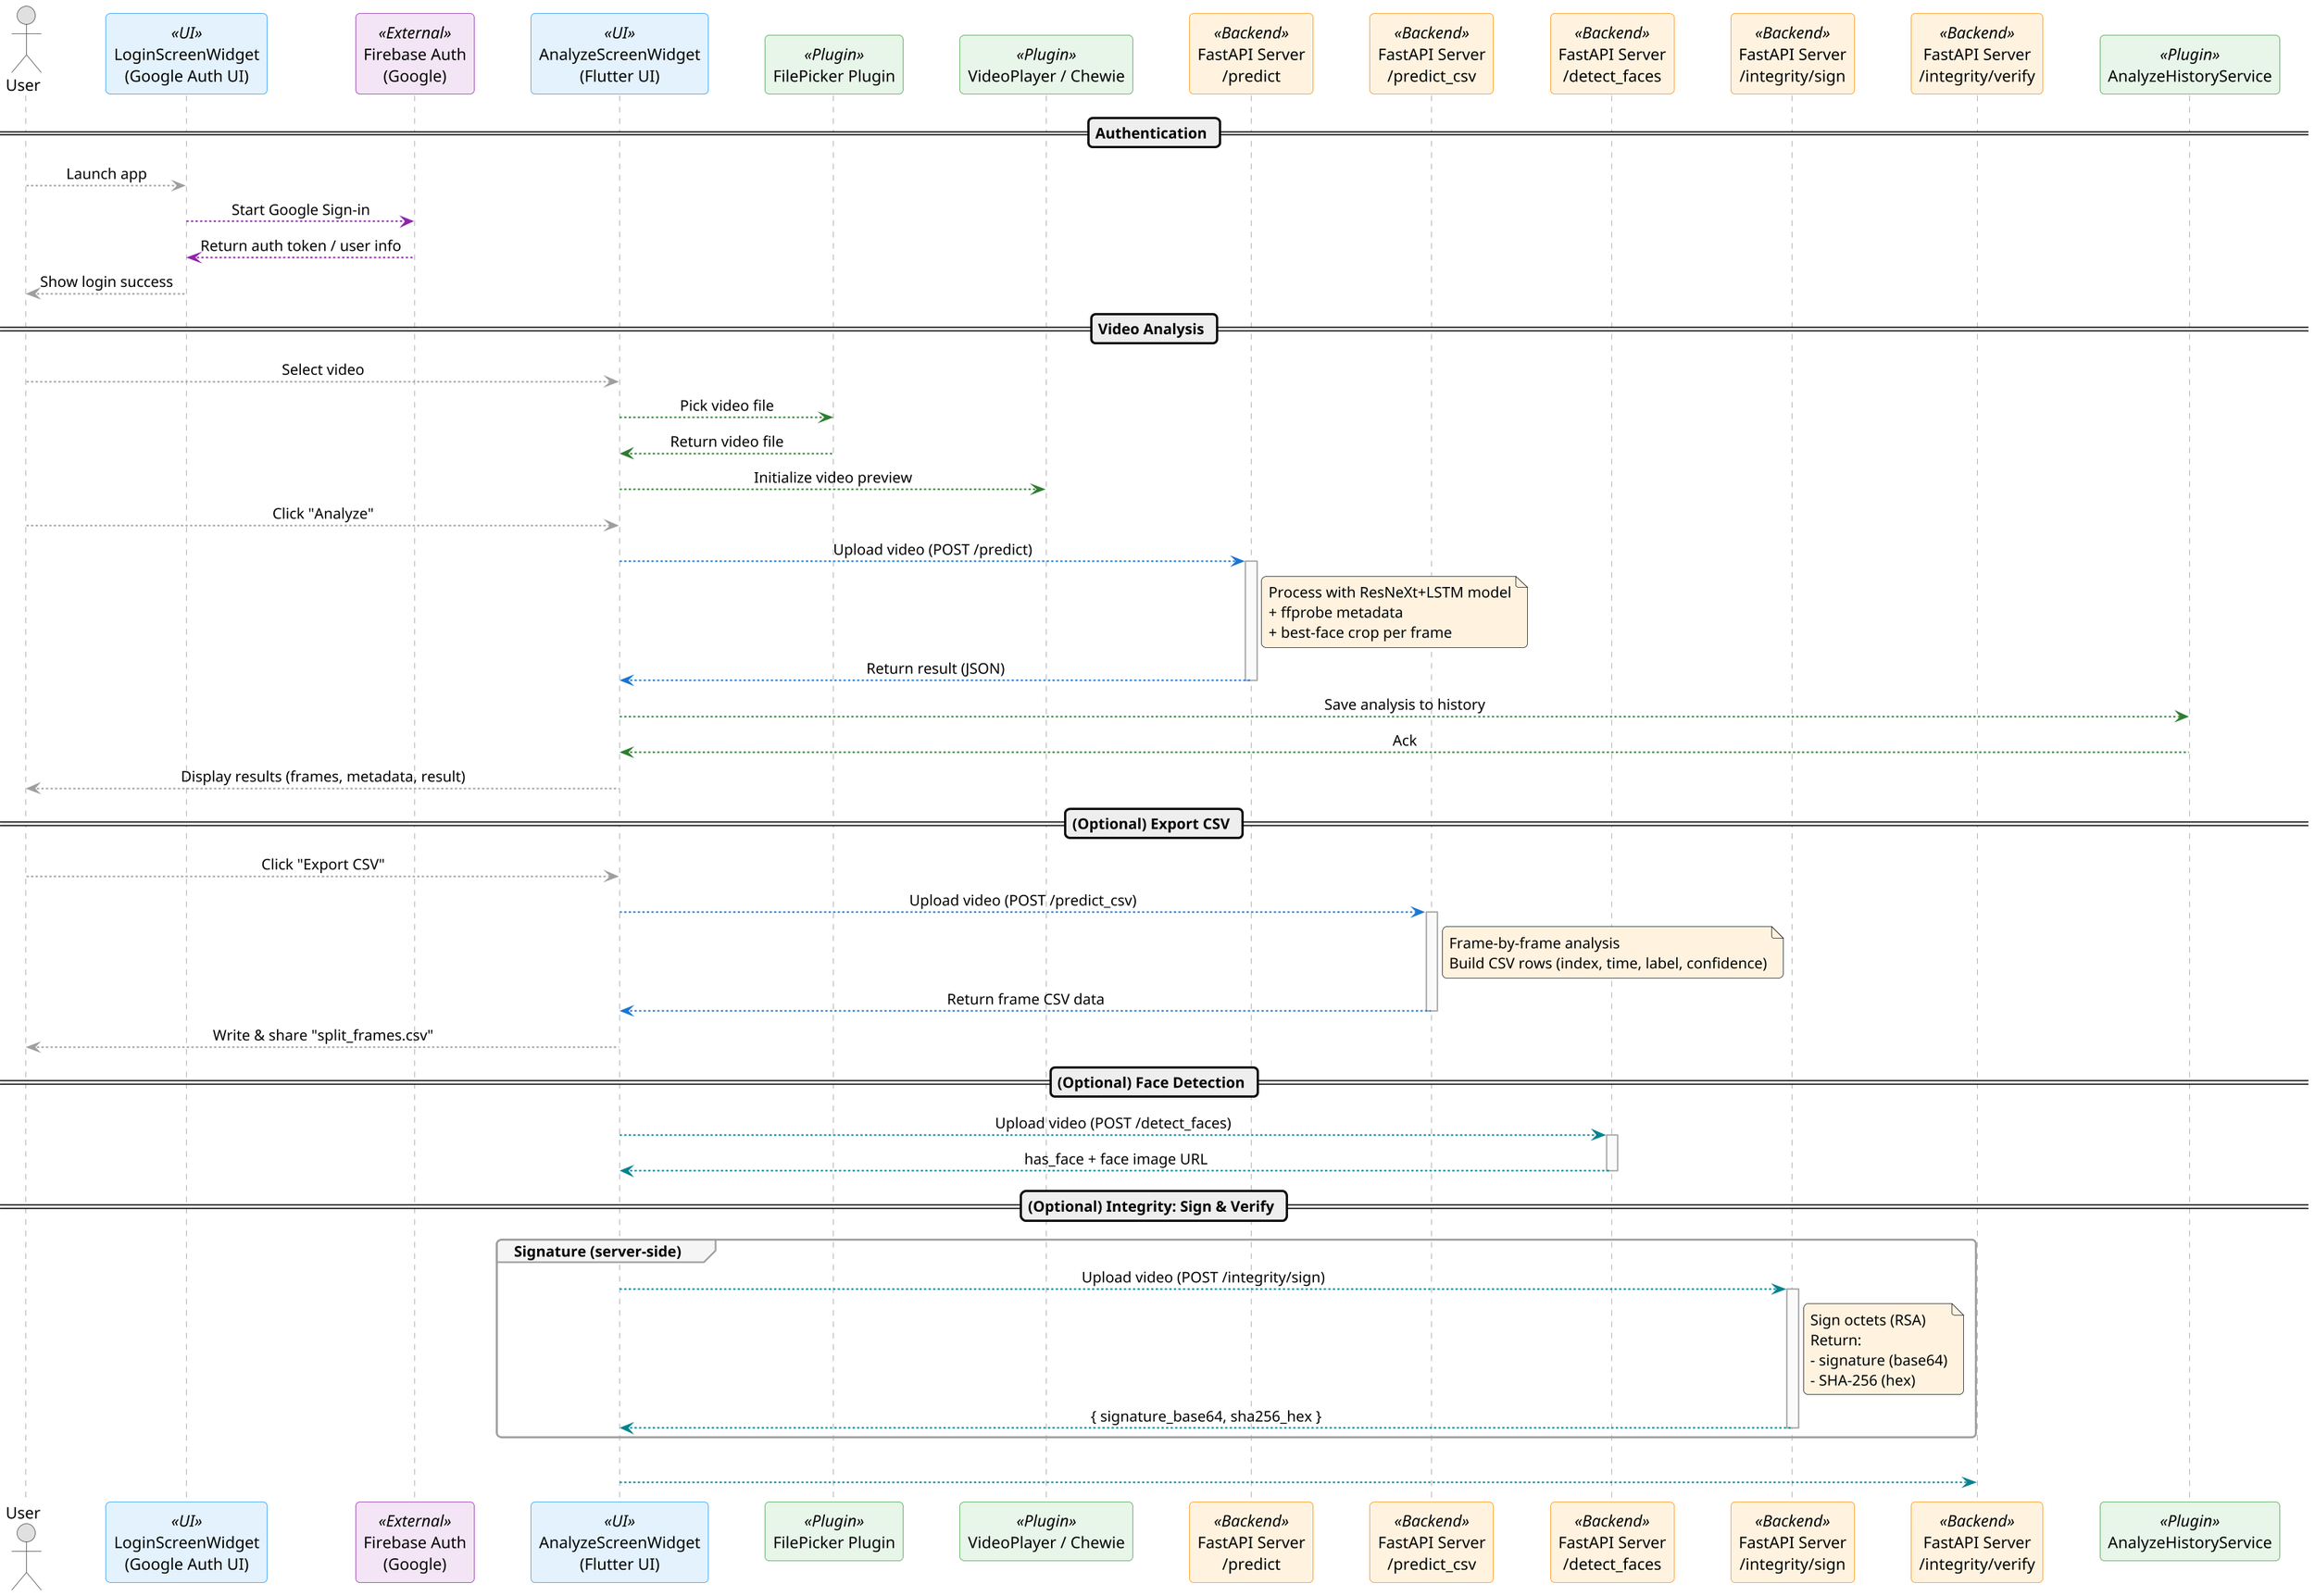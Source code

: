 @startuml
' Optional: autonumber
skinparam shadowing false
skinparam sequenceMessageAlign center
skinparam dpi 150
skinparam RoundCorner 8
skinparam ArrowThickness 1.2
skinparam ParticipantPadding 20
skinparam BoxPadding 10

skinparam sequence {
  LifeLineBorderColor #9E9E9E
  LifeLineBackgroundColor #FAFAFA
  ActorBorderColor #424242
  ActorBackgroundColor #E0E0E0
  ParticipantBorderColor #616161
  ParticipantBackgroundColor #FAFAFA
  ActivationBorderColor #616161
  ActivationBackgroundColor #EEEEEE
  GroupBorderColor #9E9E9E
  GroupBackgroundColor #F5F5F5
  NoteBorderColor #9E9E9E
}

' ---- Styles par stéréotype (mêmes couleurs que le diagramme de composants)
' UI (Mobile):       #E3F2FD / #2196F3
' Plugins/Services:  #E8F5E9 / #43A047
' External (OAuth):  #F3E5F5 / #8E24AA
' Backend (FastAPI): #FFF3E0 / #FB8C00
skinparam participant<<UI>> {
  BackgroundColor #E3F2FD
  BorderColor #2196F3
}
skinparam participant<<Plugin>> {
  BackgroundColor #E8F5E9
  BorderColor #43A047
}
skinparam participant<<External>> {
  BackgroundColor #F3E5F5
  BorderColor #8E24AA
}
skinparam participant<<Backend>> {
  BackgroundColor #FFF3E0
  BorderColor #FB8C00
}

' ---- Acteur
actor User #E0E0E0

' ---- Participants
participant "LoginScreenWidget\n(Google Auth UI)" as Login <<UI>>
participant "Firebase Auth\n(Google)" as Firebase <<External>>
participant "AnalyzeScreenWidget\n(Flutter UI)" as Analyze <<UI>>
participant "FilePicker Plugin" as FilePicker <<Plugin>>
participant "VideoPlayer / Chewie" as Player <<Plugin>>
participant "FastAPI Server\n/predict" as Predict <<Backend>>
participant "FastAPI Server\n/predict_csv" as CsvApi <<Backend>>
participant "FastAPI Server\n/detect_faces" as DetectFaces <<Backend>>
participant "FastAPI Server\n/integrity/sign" as SignApi <<Backend>>
participant "FastAPI Server\n/integrity/verify" as VerifyApi <<Backend>>
participant "AnalyzeHistoryService" as History <<Plugin>>

' ---- Couleurs de flux
' Interactions utilisateur:   #9E9E9E
' Auth (OAuth/Firebase):      #8E24AA
' In-app (plugins/UI):        #2E7D32
' Backend (analyse/CSV):      #1976D2
' NEW (faces + intégrité):    #00838F

== Authentication ==
User -[#9E9E9E]-> Login : Launch app
Login -[#8E24AA]-> Firebase : Start Google Sign-in
Firebase -[#8E24AA]-> Login : Return auth token / user info
Login -[#9E9E9E]-> User : Show login success

== Video Analysis ==
User -[#9E9E9E]-> Analyze : Select video
Analyze -[#2E7D32]-> FilePicker : Pick video file
FilePicker -[#2E7D32]-> Analyze : Return video file
Analyze -[#2E7D32]-> Player : Initialize video preview

User -[#9E9E9E]-> Analyze : Click "Analyze"
Analyze -[#1976D2]-> Predict : Upload video (POST /predict)
activate Predict
note right of Predict #FFF3E0
  Process with ResNeXt+LSTM model
  + ffprobe metadata
  + best-face crop per frame
end note
Predict -[#1976D2]-> Analyze : Return result (JSON)
deactivate Predict

Analyze -[#2E7D32]-> History : Save analysis to history
History -[#2E7D32]-> Analyze : Ack
Analyze -[#9E9E9E]-> User : Display results (frames, metadata, result)

== (Optional) Export CSV ==
User -[#9E9E9E]-> Analyze : Click "Export CSV"
Analyze -[#1976D2]-> CsvApi : Upload video (POST /predict_csv)
activate CsvApi
note right of CsvApi #FFF3E0
  Frame-by-frame analysis
  Build CSV rows (index, time, label, confidence)
end note
CsvApi -[#1976D2]-> Analyze : Return frame CSV data
deactivate CsvApi
Analyze -[#9E9E9E]-> User : Write & share "split_frames.csv"

== (Optional) Face Detection ==
Analyze -[#00838F]-> DetectFaces : Upload video (POST /detect_faces)
activate DetectFaces
DetectFaces -[#00838F]-> Analyze : has_face + face image URL
deactivate DetectFaces

== (Optional) Integrity: Sign & Verify ==
group Signature (server-side)
  Analyze -[#00838F]-> SignApi : Upload video (POST /integrity/sign)
  activate SignApi
  note right of SignApi #FFF3E0
    Sign octets (RSA)
    Return:
    - signature (base64)
    - SHA-256 (hex)
  end note
  SignApi -[#00838F]-> Analyze : { signature_base64, sha256_hex }
  deactivate SignApi
end group

group Verify (server-side)
  Analyze -[#00838F]-> VerifyApi
